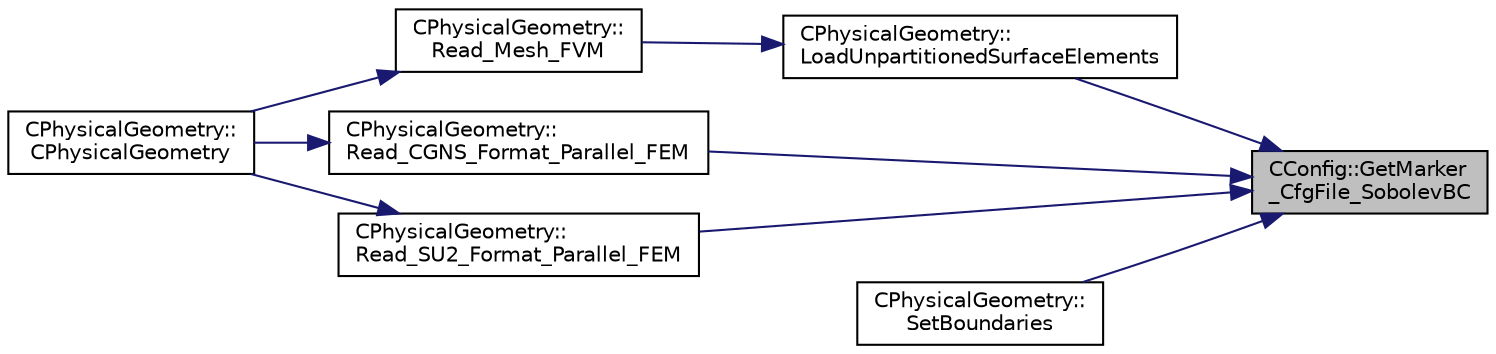 digraph "CConfig::GetMarker_CfgFile_SobolevBC"
{
 // LATEX_PDF_SIZE
  edge [fontname="Helvetica",fontsize="10",labelfontname="Helvetica",labelfontsize="10"];
  node [fontname="Helvetica",fontsize="10",shape=record];
  rankdir="RL";
  Node1 [label="CConfig::GetMarker\l_CfgFile_SobolevBC",height=0.2,width=0.4,color="black", fillcolor="grey75", style="filled", fontcolor="black",tooltip="Get the gradient boundary information from the config definition for the marker val_marker."];
  Node1 -> Node2 [dir="back",color="midnightblue",fontsize="10",style="solid",fontname="Helvetica"];
  Node2 [label="CPhysicalGeometry::\lLoadUnpartitionedSurfaceElements",height=0.2,width=0.4,color="black", fillcolor="white", style="filled",URL="$classCPhysicalGeometry.html#a23692062ec01893ef6b5ae53fcbbf022",tooltip="Loads the boundary elements (markers) from the mesh reader object into the primal element data struct..."];
  Node2 -> Node3 [dir="back",color="midnightblue",fontsize="10",style="solid",fontname="Helvetica"];
  Node3 [label="CPhysicalGeometry::\lRead_Mesh_FVM",height=0.2,width=0.4,color="black", fillcolor="white", style="filled",URL="$classCPhysicalGeometry.html#ad4096218a43c6a5ec4c56576c0c30e5b",tooltip="Reads the geometry of the grid and adjust the boundary conditions with the configuration file in para..."];
  Node3 -> Node4 [dir="back",color="midnightblue",fontsize="10",style="solid",fontname="Helvetica"];
  Node4 [label="CPhysicalGeometry::\lCPhysicalGeometry",height=0.2,width=0.4,color="black", fillcolor="white", style="filled",URL="$classCPhysicalGeometry.html#a075a737b341a64de5463ddd41096692e",tooltip="Reads the geometry of the grid and adjust the boundary conditions with the configuration file."];
  Node1 -> Node5 [dir="back",color="midnightblue",fontsize="10",style="solid",fontname="Helvetica"];
  Node5 [label="CPhysicalGeometry::\lRead_CGNS_Format_Parallel_FEM",height=0.2,width=0.4,color="black", fillcolor="white", style="filled",URL="$classCPhysicalGeometry.html#a5fa5c4805d03646f8bfbf8622265f958",tooltip="Reads for the FEM solver the geometry of the grid and adjust the boundary conditions with the configu..."];
  Node5 -> Node4 [dir="back",color="midnightblue",fontsize="10",style="solid",fontname="Helvetica"];
  Node1 -> Node6 [dir="back",color="midnightblue",fontsize="10",style="solid",fontname="Helvetica"];
  Node6 [label="CPhysicalGeometry::\lRead_SU2_Format_Parallel_FEM",height=0.2,width=0.4,color="black", fillcolor="white", style="filled",URL="$classCPhysicalGeometry.html#a8fb5c62d5c61dd689ea5d51d4f174831",tooltip="Reads for the FEM solver the geometry of the grid and adjust the boundary conditions with the configu..."];
  Node6 -> Node4 [dir="back",color="midnightblue",fontsize="10",style="solid",fontname="Helvetica"];
  Node1 -> Node7 [dir="back",color="midnightblue",fontsize="10",style="solid",fontname="Helvetica"];
  Node7 [label="CPhysicalGeometry::\lSetBoundaries",height=0.2,width=0.4,color="black", fillcolor="white", style="filled",URL="$classCPhysicalGeometry.html#a1932ad72c420cb68fc9e0c13ae77d695",tooltip="Set the send receive boundaries of the grid."];
}
